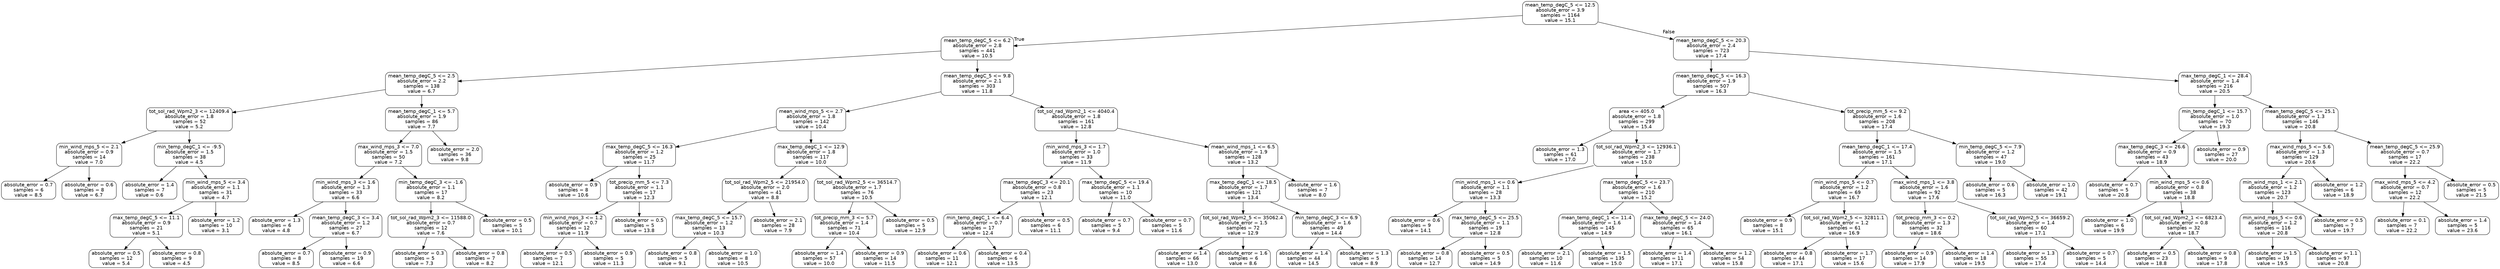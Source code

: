 digraph Tree {
node [shape=box, style="rounded", color="black", fontname="helvetica"] ;
edge [fontname="helvetica"] ;
0 [label="mean_temp_degC_5 <= 12.5\nabsolute_error = 3.9\nsamples = 1164\nvalue = 15.1"] ;
1 [label="mean_temp_degC_5 <= 6.2\nabsolute_error = 2.8\nsamples = 441\nvalue = 10.5"] ;
0 -> 1 [labeldistance=2.5, labelangle=45, headlabel="True"] ;
2 [label="mean_temp_degC_5 <= 2.5\nabsolute_error = 2.2\nsamples = 138\nvalue = 6.7"] ;
1 -> 2 ;
3 [label="tot_sol_rad_Wpm2_3 <= 12409.4\nabsolute_error = 1.8\nsamples = 52\nvalue = 5.2"] ;
2 -> 3 ;
4 [label="min_wind_mps_5 <= 2.1\nabsolute_error = 0.9\nsamples = 14\nvalue = 7.0"] ;
3 -> 4 ;
5 [label="absolute_error = 0.7\nsamples = 6\nvalue = 8.5"] ;
4 -> 5 ;
6 [label="absolute_error = 0.6\nsamples = 8\nvalue = 6.7"] ;
4 -> 6 ;
7 [label="min_temp_degC_1 <= -9.5\nabsolute_error = 1.5\nsamples = 38\nvalue = 4.5"] ;
3 -> 7 ;
8 [label="absolute_error = 1.4\nsamples = 7\nvalue = 0.6"] ;
7 -> 8 ;
9 [label="min_wind_mps_5 <= 3.4\nabsolute_error = 1.1\nsamples = 31\nvalue = 4.7"] ;
7 -> 9 ;
10 [label="max_temp_degC_5 <= 11.1\nabsolute_error = 0.9\nsamples = 21\nvalue = 5.1"] ;
9 -> 10 ;
11 [label="absolute_error = 0.5\nsamples = 12\nvalue = 5.4"] ;
10 -> 11 ;
12 [label="absolute_error = 0.8\nsamples = 9\nvalue = 4.5"] ;
10 -> 12 ;
13 [label="absolute_error = 1.2\nsamples = 10\nvalue = 3.1"] ;
9 -> 13 ;
14 [label="mean_temp_degC_1 <= 5.7\nabsolute_error = 1.9\nsamples = 86\nvalue = 7.7"] ;
2 -> 14 ;
15 [label="max_wind_mps_3 <= 7.0\nabsolute_error = 1.5\nsamples = 50\nvalue = 7.2"] ;
14 -> 15 ;
16 [label="min_wind_mps_3 <= 1.6\nabsolute_error = 1.3\nsamples = 33\nvalue = 6.6"] ;
15 -> 16 ;
17 [label="absolute_error = 1.3\nsamples = 6\nvalue = 4.8"] ;
16 -> 17 ;
18 [label="mean_temp_degC_3 <= 3.4\nabsolute_error = 1.2\nsamples = 27\nvalue = 6.7"] ;
16 -> 18 ;
19 [label="absolute_error = 0.7\nsamples = 8\nvalue = 8.5"] ;
18 -> 19 ;
20 [label="absolute_error = 0.9\nsamples = 19\nvalue = 6.6"] ;
18 -> 20 ;
21 [label="min_temp_degC_3 <= -1.6\nabsolute_error = 1.1\nsamples = 17\nvalue = 8.2"] ;
15 -> 21 ;
22 [label="tot_sol_rad_Wpm2_3 <= 11588.0\nabsolute_error = 0.7\nsamples = 12\nvalue = 7.6"] ;
21 -> 22 ;
23 [label="absolute_error = 0.3\nsamples = 5\nvalue = 7.3"] ;
22 -> 23 ;
24 [label="absolute_error = 0.8\nsamples = 7\nvalue = 8.2"] ;
22 -> 24 ;
25 [label="absolute_error = 0.5\nsamples = 5\nvalue = 10.1"] ;
21 -> 25 ;
26 [label="absolute_error = 2.0\nsamples = 36\nvalue = 9.8"] ;
14 -> 26 ;
27 [label="mean_temp_degC_5 <= 9.8\nabsolute_error = 2.1\nsamples = 303\nvalue = 11.8"] ;
1 -> 27 ;
28 [label="mean_wind_mps_5 <= 2.7\nabsolute_error = 1.8\nsamples = 142\nvalue = 10.4"] ;
27 -> 28 ;
29 [label="max_temp_degC_5 <= 16.3\nabsolute_error = 1.2\nsamples = 25\nvalue = 11.7"] ;
28 -> 29 ;
30 [label="absolute_error = 0.9\nsamples = 8\nvalue = 10.6"] ;
29 -> 30 ;
31 [label="tot_precip_mm_5 <= 7.3\nabsolute_error = 1.1\nsamples = 17\nvalue = 12.3"] ;
29 -> 31 ;
32 [label="min_wind_mps_3 <= 1.2\nabsolute_error = 0.7\nsamples = 12\nvalue = 11.9"] ;
31 -> 32 ;
33 [label="absolute_error = 0.5\nsamples = 7\nvalue = 12.1"] ;
32 -> 33 ;
34 [label="absolute_error = 0.9\nsamples = 5\nvalue = 11.3"] ;
32 -> 34 ;
35 [label="absolute_error = 0.5\nsamples = 5\nvalue = 13.8"] ;
31 -> 35 ;
36 [label="max_temp_degC_1 <= 12.9\nabsolute_error = 1.8\nsamples = 117\nvalue = 10.0"] ;
28 -> 36 ;
37 [label="tot_sol_rad_Wpm2_5 <= 21954.0\nabsolute_error = 2.0\nsamples = 41\nvalue = 8.8"] ;
36 -> 37 ;
38 [label="max_temp_degC_5 <= 15.7\nabsolute_error = 1.2\nsamples = 13\nvalue = 10.3"] ;
37 -> 38 ;
39 [label="absolute_error = 0.8\nsamples = 5\nvalue = 9.1"] ;
38 -> 39 ;
40 [label="absolute_error = 1.0\nsamples = 8\nvalue = 10.5"] ;
38 -> 40 ;
41 [label="absolute_error = 2.1\nsamples = 28\nvalue = 7.9"] ;
37 -> 41 ;
42 [label="tot_sol_rad_Wpm2_5 <= 36514.7\nabsolute_error = 1.7\nsamples = 76\nvalue = 10.5"] ;
36 -> 42 ;
43 [label="tot_precip_mm_3 <= 5.7\nabsolute_error = 1.4\nsamples = 71\nvalue = 10.4"] ;
42 -> 43 ;
44 [label="absolute_error = 1.4\nsamples = 57\nvalue = 10.0"] ;
43 -> 44 ;
45 [label="absolute_error = 0.9\nsamples = 14\nvalue = 11.5"] ;
43 -> 45 ;
46 [label="absolute_error = 0.5\nsamples = 5\nvalue = 12.9"] ;
42 -> 46 ;
47 [label="tot_sol_rad_Wpm2_1 <= 4040.4\nabsolute_error = 1.8\nsamples = 161\nvalue = 12.8"] ;
27 -> 47 ;
48 [label="min_wind_mps_3 <= 1.7\nabsolute_error = 1.0\nsamples = 33\nvalue = 11.9"] ;
47 -> 48 ;
49 [label="max_temp_degC_3 <= 20.1\nabsolute_error = 0.8\nsamples = 23\nvalue = 12.1"] ;
48 -> 49 ;
50 [label="min_temp_degC_1 <= 6.4\nabsolute_error = 0.7\nsamples = 17\nvalue = 12.4"] ;
49 -> 50 ;
51 [label="absolute_error = 0.6\nsamples = 11\nvalue = 12.1"] ;
50 -> 51 ;
52 [label="absolute_error = 0.4\nsamples = 6\nvalue = 13.5"] ;
50 -> 52 ;
53 [label="absolute_error = 0.5\nsamples = 6\nvalue = 11.1"] ;
49 -> 53 ;
54 [label="max_temp_degC_5 <= 19.4\nabsolute_error = 1.1\nsamples = 10\nvalue = 11.0"] ;
48 -> 54 ;
55 [label="absolute_error = 0.7\nsamples = 5\nvalue = 9.4"] ;
54 -> 55 ;
56 [label="absolute_error = 0.7\nsamples = 5\nvalue = 11.6"] ;
54 -> 56 ;
57 [label="mean_wind_mps_1 <= 6.5\nabsolute_error = 1.9\nsamples = 128\nvalue = 13.2"] ;
47 -> 57 ;
58 [label="max_temp_degC_1 <= 18.5\nabsolute_error = 1.7\nsamples = 121\nvalue = 13.4"] ;
57 -> 58 ;
59 [label="tot_sol_rad_Wpm2_5 <= 35062.4\nabsolute_error = 1.5\nsamples = 72\nvalue = 12.9"] ;
58 -> 59 ;
60 [label="absolute_error = 1.4\nsamples = 66\nvalue = 13.0"] ;
59 -> 60 ;
61 [label="absolute_error = 1.6\nsamples = 6\nvalue = 8.6"] ;
59 -> 61 ;
62 [label="min_temp_degC_3 <= 6.9\nabsolute_error = 1.6\nsamples = 49\nvalue = 14.4"] ;
58 -> 62 ;
63 [label="absolute_error = 1.4\nsamples = 44\nvalue = 14.5"] ;
62 -> 63 ;
64 [label="absolute_error = 1.3\nsamples = 5\nvalue = 8.9"] ;
62 -> 64 ;
65 [label="absolute_error = 1.6\nsamples = 7\nvalue = 8.0"] ;
57 -> 65 ;
66 [label="mean_temp_degC_5 <= 20.3\nabsolute_error = 2.4\nsamples = 723\nvalue = 17.4"] ;
0 -> 66 [labeldistance=2.5, labelangle=-45, headlabel="False"] ;
67 [label="mean_temp_degC_5 <= 16.3\nabsolute_error = 1.9\nsamples = 507\nvalue = 16.3"] ;
66 -> 67 ;
68 [label="area <= 405.0\nabsolute_error = 1.8\nsamples = 299\nvalue = 15.4"] ;
67 -> 68 ;
69 [label="absolute_error = 1.3\nsamples = 61\nvalue = 17.0"] ;
68 -> 69 ;
70 [label="tot_sol_rad_Wpm2_3 <= 12936.1\nabsolute_error = 1.7\nsamples = 238\nvalue = 15.0"] ;
68 -> 70 ;
71 [label="min_wind_mps_1 <= 0.6\nabsolute_error = 1.1\nsamples = 28\nvalue = 13.3"] ;
70 -> 71 ;
72 [label="absolute_error = 0.6\nsamples = 9\nvalue = 14.1"] ;
71 -> 72 ;
73 [label="max_temp_degC_5 <= 25.5\nabsolute_error = 1.1\nsamples = 19\nvalue = 12.8"] ;
71 -> 73 ;
74 [label="absolute_error = 0.8\nsamples = 14\nvalue = 12.7"] ;
73 -> 74 ;
75 [label="absolute_error = 0.5\nsamples = 5\nvalue = 14.9"] ;
73 -> 75 ;
76 [label="max_temp_degC_5 <= 23.7\nabsolute_error = 1.6\nsamples = 210\nvalue = 15.2"] ;
70 -> 76 ;
77 [label="mean_temp_degC_1 <= 11.4\nabsolute_error = 1.6\nsamples = 145\nvalue = 14.9"] ;
76 -> 77 ;
78 [label="absolute_error = 2.1\nsamples = 10\nvalue = 11.6"] ;
77 -> 78 ;
79 [label="absolute_error = 1.5\nsamples = 135\nvalue = 15.0"] ;
77 -> 79 ;
80 [label="max_temp_degC_5 <= 24.0\nabsolute_error = 1.4\nsamples = 65\nvalue = 16.1"] ;
76 -> 80 ;
81 [label="absolute_error = 1.4\nsamples = 11\nvalue = 17.1"] ;
80 -> 81 ;
82 [label="absolute_error = 1.2\nsamples = 54\nvalue = 15.8"] ;
80 -> 82 ;
83 [label="tot_precip_mm_5 <= 9.2\nabsolute_error = 1.6\nsamples = 208\nvalue = 17.4"] ;
67 -> 83 ;
84 [label="mean_temp_degC_1 <= 17.4\nabsolute_error = 1.5\nsamples = 161\nvalue = 17.1"] ;
83 -> 84 ;
85 [label="min_wind_mps_5 <= 0.7\nabsolute_error = 1.2\nsamples = 69\nvalue = 16.7"] ;
84 -> 85 ;
86 [label="absolute_error = 0.9\nsamples = 8\nvalue = 15.1"] ;
85 -> 86 ;
87 [label="tot_sol_rad_Wpm2_5 <= 32811.1\nabsolute_error = 1.2\nsamples = 61\nvalue = 16.9"] ;
85 -> 87 ;
88 [label="absolute_error = 0.8\nsamples = 44\nvalue = 17.1"] ;
87 -> 88 ;
89 [label="absolute_error = 1.7\nsamples = 17\nvalue = 15.6"] ;
87 -> 89 ;
90 [label="max_wind_mps_1 <= 3.8\nabsolute_error = 1.6\nsamples = 92\nvalue = 17.6"] ;
84 -> 90 ;
91 [label="tot_precip_mm_3 <= 0.2\nabsolute_error = 1.3\nsamples = 32\nvalue = 18.6"] ;
90 -> 91 ;
92 [label="absolute_error = 0.9\nsamples = 14\nvalue = 17.9"] ;
91 -> 92 ;
93 [label="absolute_error = 1.4\nsamples = 18\nvalue = 19.5"] ;
91 -> 93 ;
94 [label="tot_sol_rad_Wpm2_5 <= 36659.2\nabsolute_error = 1.4\nsamples = 60\nvalue = 17.1"] ;
90 -> 94 ;
95 [label="absolute_error = 1.3\nsamples = 55\nvalue = 17.4"] ;
94 -> 95 ;
96 [label="absolute_error = 0.7\nsamples = 5\nvalue = 14.4"] ;
94 -> 96 ;
97 [label="min_temp_degC_5 <= 7.9\nabsolute_error = 1.2\nsamples = 47\nvalue = 19.0"] ;
83 -> 97 ;
98 [label="absolute_error = 0.6\nsamples = 5\nvalue = 16.3"] ;
97 -> 98 ;
99 [label="absolute_error = 1.0\nsamples = 42\nvalue = 19.1"] ;
97 -> 99 ;
100 [label="max_temp_degC_1 <= 28.4\nabsolute_error = 1.4\nsamples = 216\nvalue = 20.5"] ;
66 -> 100 ;
101 [label="min_temp_degC_1 <= 15.7\nabsolute_error = 1.0\nsamples = 70\nvalue = 19.3"] ;
100 -> 101 ;
102 [label="max_temp_degC_3 <= 26.6\nabsolute_error = 0.9\nsamples = 43\nvalue = 18.9"] ;
101 -> 102 ;
103 [label="absolute_error = 0.7\nsamples = 5\nvalue = 20.8"] ;
102 -> 103 ;
104 [label="min_wind_mps_5 <= 0.6\nabsolute_error = 0.8\nsamples = 38\nvalue = 18.8"] ;
102 -> 104 ;
105 [label="absolute_error = 1.0\nsamples = 6\nvalue = 19.9"] ;
104 -> 105 ;
106 [label="tot_sol_rad_Wpm2_1 <= 6823.4\nabsolute_error = 0.8\nsamples = 32\nvalue = 18.7"] ;
104 -> 106 ;
107 [label="absolute_error = 0.5\nsamples = 23\nvalue = 18.8"] ;
106 -> 107 ;
108 [label="absolute_error = 0.8\nsamples = 9\nvalue = 17.8"] ;
106 -> 108 ;
109 [label="absolute_error = 0.9\nsamples = 27\nvalue = 20.0"] ;
101 -> 109 ;
110 [label="mean_temp_degC_5 <= 25.1\nabsolute_error = 1.3\nsamples = 146\nvalue = 20.8"] ;
100 -> 110 ;
111 [label="max_wind_mps_5 <= 5.6\nabsolute_error = 1.3\nsamples = 129\nvalue = 20.6"] ;
110 -> 111 ;
112 [label="min_wind_mps_1 <= 2.1\nabsolute_error = 1.2\nsamples = 123\nvalue = 20.7"] ;
111 -> 112 ;
113 [label="min_wind_mps_5 <= 0.6\nabsolute_error = 1.2\nsamples = 116\nvalue = 20.8"] ;
112 -> 113 ;
114 [label="absolute_error = 1.5\nsamples = 19\nvalue = 19.5"] ;
113 -> 114 ;
115 [label="absolute_error = 1.1\nsamples = 97\nvalue = 20.8"] ;
113 -> 115 ;
116 [label="absolute_error = 0.5\nsamples = 7\nvalue = 19.7"] ;
112 -> 116 ;
117 [label="absolute_error = 1.2\nsamples = 6\nvalue = 18.9"] ;
111 -> 117 ;
118 [label="mean_temp_degC_5 <= 25.9\nabsolute_error = 0.7\nsamples = 17\nvalue = 22.2"] ;
110 -> 118 ;
119 [label="max_wind_mps_5 <= 4.2\nabsolute_error = 0.7\nsamples = 12\nvalue = 22.2"] ;
118 -> 119 ;
120 [label="absolute_error = 0.1\nsamples = 7\nvalue = 22.2"] ;
119 -> 120 ;
121 [label="absolute_error = 1.4\nsamples = 5\nvalue = 23.6"] ;
119 -> 121 ;
122 [label="absolute_error = 0.5\nsamples = 5\nvalue = 21.5"] ;
118 -> 122 ;
}